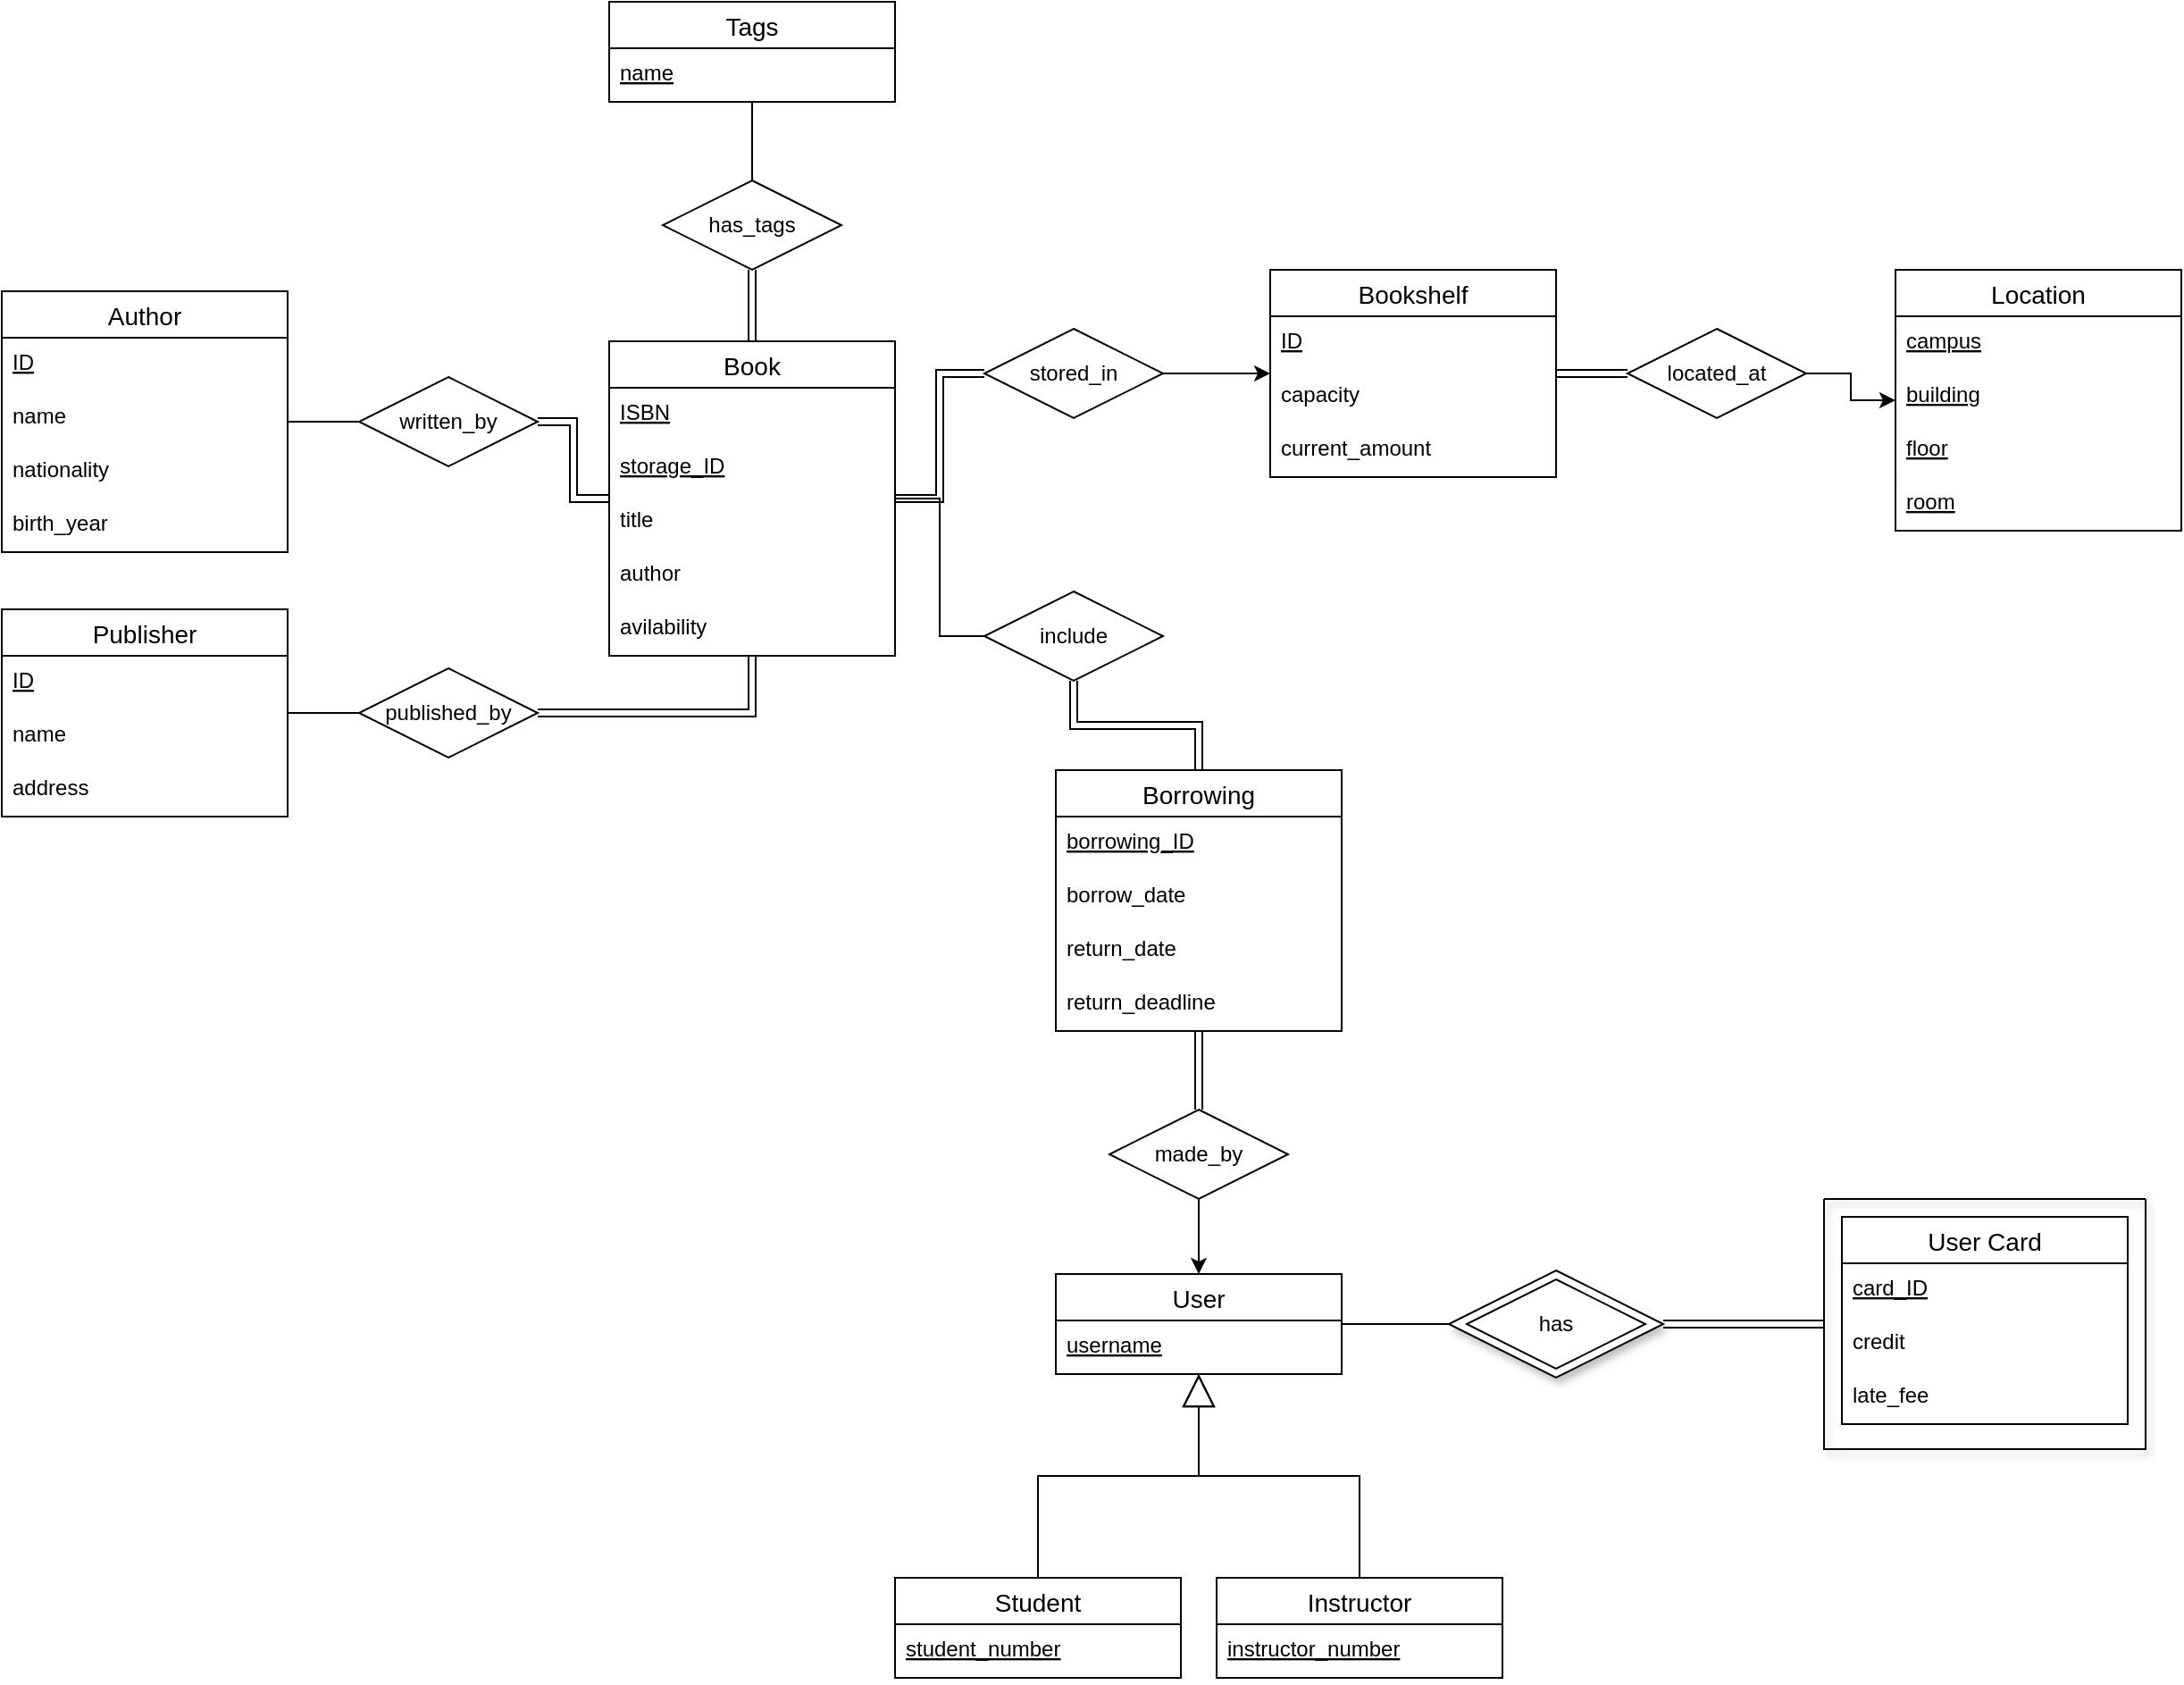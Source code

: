 <mxfile version="20.8.16" type="device"><diagram id="R2lEEEUBdFMjLlhIrx00" name="Page-1"><mxGraphModel dx="1987" dy="1742" grid="1" gridSize="10" guides="1" tooltips="1" connect="1" arrows="1" fold="1" page="1" pageScale="1" pageWidth="850" pageHeight="1100" math="0" shadow="0" extFonts="Permanent Marker^https://fonts.googleapis.com/css?family=Permanent+Marker"><root><mxCell id="0"/><mxCell id="1" parent="0"/><mxCell id="M0YwCfA4mjr5i9VfoFUj-106" value="" style="rhombus;whiteSpace=wrap;html=1;shadow=1;" parent="1" vertex="1"><mxGeometry x="550" y="610" width="120" height="60" as="geometry"/></mxCell><mxCell id="M0YwCfA4mjr5i9VfoFUj-1" value="Book" style="swimlane;fontStyle=0;childLayout=stackLayout;horizontal=1;startSize=26;horizontalStack=0;resizeParent=1;resizeParentMax=0;resizeLast=0;collapsible=1;marginBottom=0;align=center;fontSize=14;" parent="1" vertex="1"><mxGeometry x="80" y="90" width="160" height="176" as="geometry"/></mxCell><mxCell id="M0YwCfA4mjr5i9VfoFUj-2" value="ISBN" style="text;strokeColor=none;fillColor=none;spacingLeft=4;spacingRight=4;overflow=hidden;rotatable=0;points=[[0,0.5],[1,0.5]];portConstraint=eastwest;fontSize=12;fontStyle=4" parent="M0YwCfA4mjr5i9VfoFUj-1" vertex="1"><mxGeometry y="26" width="160" height="30" as="geometry"/></mxCell><mxCell id="M0YwCfA4mjr5i9VfoFUj-40" value="storage_ID" style="text;strokeColor=none;fillColor=none;spacingLeft=4;spacingRight=4;overflow=hidden;rotatable=0;points=[[0,0.5],[1,0.5]];portConstraint=eastwest;fontSize=12;fontStyle=4" parent="M0YwCfA4mjr5i9VfoFUj-1" vertex="1"><mxGeometry y="56" width="160" height="30" as="geometry"/></mxCell><mxCell id="M0YwCfA4mjr5i9VfoFUj-3" value="title" style="text;strokeColor=none;fillColor=none;spacingLeft=4;spacingRight=4;overflow=hidden;rotatable=0;points=[[0,0.5],[1,0.5]];portConstraint=eastwest;fontSize=12;" parent="M0YwCfA4mjr5i9VfoFUj-1" vertex="1"><mxGeometry y="86" width="160" height="30" as="geometry"/></mxCell><mxCell id="M0YwCfA4mjr5i9VfoFUj-4" value="author" style="text;strokeColor=none;fillColor=none;spacingLeft=4;spacingRight=4;overflow=hidden;rotatable=0;points=[[0,0.5],[1,0.5]];portConstraint=eastwest;fontSize=12;" parent="M0YwCfA4mjr5i9VfoFUj-1" vertex="1"><mxGeometry y="116" width="160" height="30" as="geometry"/></mxCell><mxCell id="M0YwCfA4mjr5i9VfoFUj-43" value="avilability" style="text;strokeColor=none;fillColor=none;spacingLeft=4;spacingRight=4;overflow=hidden;rotatable=0;points=[[0,0.5],[1,0.5]];portConstraint=eastwest;fontSize=12;" parent="M0YwCfA4mjr5i9VfoFUj-1" vertex="1"><mxGeometry y="146" width="160" height="30" as="geometry"/></mxCell><mxCell id="M0YwCfA4mjr5i9VfoFUj-5" value="Bookshelf" style="swimlane;fontStyle=0;childLayout=stackLayout;horizontal=1;startSize=26;horizontalStack=0;resizeParent=1;resizeParentMax=0;resizeLast=0;collapsible=1;marginBottom=0;align=center;fontSize=14;" parent="1" vertex="1"><mxGeometry x="450" y="50" width="160" height="116" as="geometry"/></mxCell><mxCell id="M0YwCfA4mjr5i9VfoFUj-6" value="ID" style="text;strokeColor=none;fillColor=none;spacingLeft=4;spacingRight=4;overflow=hidden;rotatable=0;points=[[0,0.5],[1,0.5]];portConstraint=eastwest;fontSize=12;fontStyle=4" parent="M0YwCfA4mjr5i9VfoFUj-5" vertex="1"><mxGeometry y="26" width="160" height="30" as="geometry"/></mxCell><mxCell id="M0YwCfA4mjr5i9VfoFUj-8" value="capacity" style="text;strokeColor=none;fillColor=none;spacingLeft=4;spacingRight=4;overflow=hidden;rotatable=0;points=[[0,0.5],[1,0.5]];portConstraint=eastwest;fontSize=12;" parent="M0YwCfA4mjr5i9VfoFUj-5" vertex="1"><mxGeometry y="56" width="160" height="30" as="geometry"/></mxCell><mxCell id="RutCKX_S9ad8p6_v9QBn-16" value="current_amount" style="text;strokeColor=none;fillColor=none;spacingLeft=4;spacingRight=4;overflow=hidden;rotatable=0;points=[[0,0.5],[1,0.5]];portConstraint=eastwest;fontSize=12;" vertex="1" parent="M0YwCfA4mjr5i9VfoFUj-5"><mxGeometry y="86" width="160" height="30" as="geometry"/></mxCell><mxCell id="M0YwCfA4mjr5i9VfoFUj-9" value="Location" style="swimlane;fontStyle=0;childLayout=stackLayout;horizontal=1;startSize=26;horizontalStack=0;resizeParent=1;resizeParentMax=0;resizeLast=0;collapsible=1;marginBottom=0;align=center;fontSize=14;" parent="1" vertex="1"><mxGeometry x="800" y="50" width="160" height="146" as="geometry"/></mxCell><mxCell id="M0YwCfA4mjr5i9VfoFUj-10" value="campus" style="text;strokeColor=none;fillColor=none;spacingLeft=4;spacingRight=4;overflow=hidden;rotatable=0;points=[[0,0.5],[1,0.5]];portConstraint=eastwest;fontSize=12;fontStyle=4" parent="M0YwCfA4mjr5i9VfoFUj-9" vertex="1"><mxGeometry y="26" width="160" height="30" as="geometry"/></mxCell><mxCell id="M0YwCfA4mjr5i9VfoFUj-11" value="building" style="text;strokeColor=none;fillColor=none;spacingLeft=4;spacingRight=4;overflow=hidden;rotatable=0;points=[[0,0.5],[1,0.5]];portConstraint=eastwest;fontSize=12;fontStyle=4" parent="M0YwCfA4mjr5i9VfoFUj-9" vertex="1"><mxGeometry y="56" width="160" height="30" as="geometry"/></mxCell><mxCell id="M0YwCfA4mjr5i9VfoFUj-12" value="floor" style="text;strokeColor=none;fillColor=none;spacingLeft=4;spacingRight=4;overflow=hidden;rotatable=0;points=[[0,0.5],[1,0.5]];portConstraint=eastwest;fontSize=12;fontStyle=4" parent="M0YwCfA4mjr5i9VfoFUj-9" vertex="1"><mxGeometry y="86" width="160" height="30" as="geometry"/></mxCell><mxCell id="RutCKX_S9ad8p6_v9QBn-11" value="room" style="text;strokeColor=none;fillColor=none;spacingLeft=4;spacingRight=4;overflow=hidden;rotatable=0;points=[[0,0.5],[1,0.5]];portConstraint=eastwest;fontSize=12;fontStyle=4" vertex="1" parent="M0YwCfA4mjr5i9VfoFUj-9"><mxGeometry y="116" width="160" height="30" as="geometry"/></mxCell><mxCell id="M0YwCfA4mjr5i9VfoFUj-31" style="edgeStyle=orthogonalEdgeStyle;shape=link;rounded=0;orthogonalLoop=1;jettySize=auto;html=1;exitX=0;exitY=0.5;exitDx=0;exitDy=0;" parent="1" source="M0YwCfA4mjr5i9VfoFUj-13" target="M0YwCfA4mjr5i9VfoFUj-1" edge="1"><mxGeometry relative="1" as="geometry"/></mxCell><mxCell id="M0YwCfA4mjr5i9VfoFUj-72" style="edgeStyle=orthogonalEdgeStyle;rounded=0;orthogonalLoop=1;jettySize=auto;html=1;exitX=1;exitY=0.5;exitDx=0;exitDy=0;" parent="1" source="M0YwCfA4mjr5i9VfoFUj-13" target="M0YwCfA4mjr5i9VfoFUj-5" edge="1"><mxGeometry relative="1" as="geometry"/></mxCell><mxCell id="M0YwCfA4mjr5i9VfoFUj-13" value="stored_in" style="rhombus;whiteSpace=wrap;html=1;" parent="1" vertex="1"><mxGeometry x="290" y="83" width="100" height="50" as="geometry"/></mxCell><mxCell id="M0YwCfA4mjr5i9VfoFUj-33" style="edgeStyle=orthogonalEdgeStyle;rounded=0;orthogonalLoop=1;jettySize=auto;html=1;exitX=0;exitY=0.5;exitDx=0;exitDy=0;shape=link;" parent="1" source="M0YwCfA4mjr5i9VfoFUj-14" target="M0YwCfA4mjr5i9VfoFUj-5" edge="1"><mxGeometry relative="1" as="geometry"/></mxCell><mxCell id="M0YwCfA4mjr5i9VfoFUj-73" style="edgeStyle=orthogonalEdgeStyle;rounded=0;orthogonalLoop=1;jettySize=auto;html=1;exitX=1;exitY=0.5;exitDx=0;exitDy=0;" parent="1" source="M0YwCfA4mjr5i9VfoFUj-14" target="M0YwCfA4mjr5i9VfoFUj-9" edge="1"><mxGeometry relative="1" as="geometry"/></mxCell><mxCell id="M0YwCfA4mjr5i9VfoFUj-14" value="located_at" style="rhombus;whiteSpace=wrap;html=1;" parent="1" vertex="1"><mxGeometry x="650" y="83" width="100" height="50" as="geometry"/></mxCell><mxCell id="M0YwCfA4mjr5i9VfoFUj-15" value="Author" style="swimlane;fontStyle=0;childLayout=stackLayout;horizontal=1;startSize=26;horizontalStack=0;resizeParent=1;resizeParentMax=0;resizeLast=0;collapsible=1;marginBottom=0;align=center;fontSize=14;" parent="1" vertex="1"><mxGeometry x="-260" y="62" width="160" height="146" as="geometry"/></mxCell><mxCell id="M0YwCfA4mjr5i9VfoFUj-16" value="ID" style="text;strokeColor=none;fillColor=none;spacingLeft=4;spacingRight=4;overflow=hidden;rotatable=0;points=[[0,0.5],[1,0.5]];portConstraint=eastwest;fontSize=12;fontStyle=4" parent="M0YwCfA4mjr5i9VfoFUj-15" vertex="1"><mxGeometry y="26" width="160" height="30" as="geometry"/></mxCell><mxCell id="M0YwCfA4mjr5i9VfoFUj-17" value="name" style="text;strokeColor=none;fillColor=none;spacingLeft=4;spacingRight=4;overflow=hidden;rotatable=0;points=[[0,0.5],[1,0.5]];portConstraint=eastwest;fontSize=12;" parent="M0YwCfA4mjr5i9VfoFUj-15" vertex="1"><mxGeometry y="56" width="160" height="30" as="geometry"/></mxCell><mxCell id="M0YwCfA4mjr5i9VfoFUj-18" value="nationality" style="text;strokeColor=none;fillColor=none;spacingLeft=4;spacingRight=4;overflow=hidden;rotatable=0;points=[[0,0.5],[1,0.5]];portConstraint=eastwest;fontSize=12;" parent="M0YwCfA4mjr5i9VfoFUj-15" vertex="1"><mxGeometry y="86" width="160" height="30" as="geometry"/></mxCell><mxCell id="M0YwCfA4mjr5i9VfoFUj-23" value="birth_year" style="text;strokeColor=none;fillColor=none;spacingLeft=4;spacingRight=4;overflow=hidden;rotatable=0;points=[[0,0.5],[1,0.5]];portConstraint=eastwest;fontSize=12;" parent="M0YwCfA4mjr5i9VfoFUj-15" vertex="1"><mxGeometry y="116" width="160" height="30" as="geometry"/></mxCell><mxCell id="M0YwCfA4mjr5i9VfoFUj-19" value="Publisher" style="swimlane;fontStyle=0;childLayout=stackLayout;horizontal=1;startSize=26;horizontalStack=0;resizeParent=1;resizeParentMax=0;resizeLast=0;collapsible=1;marginBottom=0;align=center;fontSize=14;" parent="1" vertex="1"><mxGeometry x="-260" y="240" width="160" height="116" as="geometry"/></mxCell><mxCell id="M0YwCfA4mjr5i9VfoFUj-20" value="ID" style="text;strokeColor=none;fillColor=none;spacingLeft=4;spacingRight=4;overflow=hidden;rotatable=0;points=[[0,0.5],[1,0.5]];portConstraint=eastwest;fontSize=12;fontStyle=4" parent="M0YwCfA4mjr5i9VfoFUj-19" vertex="1"><mxGeometry y="26" width="160" height="30" as="geometry"/></mxCell><mxCell id="M0YwCfA4mjr5i9VfoFUj-21" value="name" style="text;strokeColor=none;fillColor=none;spacingLeft=4;spacingRight=4;overflow=hidden;rotatable=0;points=[[0,0.5],[1,0.5]];portConstraint=eastwest;fontSize=12;" parent="M0YwCfA4mjr5i9VfoFUj-19" vertex="1"><mxGeometry y="56" width="160" height="30" as="geometry"/></mxCell><mxCell id="M0YwCfA4mjr5i9VfoFUj-22" value="address" style="text;strokeColor=none;fillColor=none;spacingLeft=4;spacingRight=4;overflow=hidden;rotatable=0;points=[[0,0.5],[1,0.5]];portConstraint=eastwest;fontSize=12;" parent="M0YwCfA4mjr5i9VfoFUj-19" vertex="1"><mxGeometry y="86" width="160" height="30" as="geometry"/></mxCell><mxCell id="M0YwCfA4mjr5i9VfoFUj-26" style="edgeStyle=orthogonalEdgeStyle;rounded=0;orthogonalLoop=1;jettySize=auto;html=1;exitX=1;exitY=0.5;exitDx=0;exitDy=0;shape=link;" parent="1" source="M0YwCfA4mjr5i9VfoFUj-24" target="M0YwCfA4mjr5i9VfoFUj-1" edge="1"><mxGeometry relative="1" as="geometry"/></mxCell><mxCell id="M0YwCfA4mjr5i9VfoFUj-24" value="written_by" style="rhombus;whiteSpace=wrap;html=1;" parent="1" vertex="1"><mxGeometry x="-60" y="110" width="100" height="50" as="geometry"/></mxCell><mxCell id="M0YwCfA4mjr5i9VfoFUj-28" style="edgeStyle=orthogonalEdgeStyle;rounded=0;orthogonalLoop=1;jettySize=auto;html=1;exitX=1;exitY=0.5;exitDx=0;exitDy=0;shape=link;" parent="1" source="M0YwCfA4mjr5i9VfoFUj-25" target="M0YwCfA4mjr5i9VfoFUj-1" edge="1"><mxGeometry relative="1" as="geometry"/></mxCell><mxCell id="M0YwCfA4mjr5i9VfoFUj-25" value="published_by" style="rhombus;whiteSpace=wrap;html=1;" parent="1" vertex="1"><mxGeometry x="-60" y="273" width="100" height="50" as="geometry"/></mxCell><mxCell id="M0YwCfA4mjr5i9VfoFUj-44" value="Student" style="swimlane;fontStyle=0;childLayout=stackLayout;horizontal=1;startSize=26;horizontalStack=0;resizeParent=1;resizeParentMax=0;resizeLast=0;collapsible=1;marginBottom=0;align=center;fontSize=14;" parent="1" vertex="1"><mxGeometry x="240" y="782" width="160" height="56" as="geometry"/></mxCell><mxCell id="M0YwCfA4mjr5i9VfoFUj-45" value="student_number" style="text;strokeColor=none;fillColor=none;spacingLeft=4;spacingRight=4;overflow=hidden;rotatable=0;points=[[0,0.5],[1,0.5]];portConstraint=eastwest;fontSize=12;fontStyle=4" parent="M0YwCfA4mjr5i9VfoFUj-44" vertex="1"><mxGeometry y="26" width="160" height="30" as="geometry"/></mxCell><mxCell id="M0YwCfA4mjr5i9VfoFUj-52" value="User" style="swimlane;fontStyle=0;childLayout=stackLayout;horizontal=1;startSize=26;horizontalStack=0;resizeParent=1;resizeParentMax=0;resizeLast=0;collapsible=1;marginBottom=0;align=center;fontSize=14;" parent="1" vertex="1"><mxGeometry x="330" y="612" width="160" height="56" as="geometry"/></mxCell><mxCell id="M0YwCfA4mjr5i9VfoFUj-53" value="username" style="text;strokeColor=none;fillColor=none;spacingLeft=4;spacingRight=4;overflow=hidden;rotatable=0;points=[[0,0.5],[1,0.5]];portConstraint=eastwest;fontSize=12;fontStyle=4" parent="M0YwCfA4mjr5i9VfoFUj-52" vertex="1"><mxGeometry y="26" width="160" height="30" as="geometry"/></mxCell><mxCell id="M0YwCfA4mjr5i9VfoFUj-56" value="Instructor" style="swimlane;fontStyle=0;childLayout=stackLayout;horizontal=1;startSize=26;horizontalStack=0;resizeParent=1;resizeParentMax=0;resizeLast=0;collapsible=1;marginBottom=0;align=center;fontSize=14;" parent="1" vertex="1"><mxGeometry x="420" y="782" width="160" height="56" as="geometry"/></mxCell><mxCell id="M0YwCfA4mjr5i9VfoFUj-57" value="instructor_number" style="text;strokeColor=none;fillColor=none;spacingLeft=4;spacingRight=4;overflow=hidden;rotatable=0;points=[[0,0.5],[1,0.5]];portConstraint=eastwest;fontSize=12;fontStyle=4" parent="M0YwCfA4mjr5i9VfoFUj-56" vertex="1"><mxGeometry y="26" width="160" height="30" as="geometry"/></mxCell><mxCell id="M0YwCfA4mjr5i9VfoFUj-63" value="" style="endArrow=none;html=1;rounded=0;" parent="1" source="M0YwCfA4mjr5i9VfoFUj-15" target="M0YwCfA4mjr5i9VfoFUj-24" edge="1"><mxGeometry width="50" height="50" relative="1" as="geometry"><mxPoint x="-80" y="270" as="sourcePoint"/><mxPoint x="-30" y="220" as="targetPoint"/></mxGeometry></mxCell><mxCell id="M0YwCfA4mjr5i9VfoFUj-64" value="" style="endArrow=none;html=1;rounded=0;" parent="1" source="M0YwCfA4mjr5i9VfoFUj-19" target="M0YwCfA4mjr5i9VfoFUj-25" edge="1"><mxGeometry width="50" height="50" relative="1" as="geometry"><mxPoint x="-80" y="200" as="sourcePoint"/><mxPoint x="-30" y="150" as="targetPoint"/></mxGeometry></mxCell><mxCell id="M0YwCfA4mjr5i9VfoFUj-76" value="" style="endArrow=block;endSize=16;endFill=0;html=1;rounded=0;edgeStyle=orthogonalEdgeStyle;" parent="1" source="M0YwCfA4mjr5i9VfoFUj-44" target="M0YwCfA4mjr5i9VfoFUj-52" edge="1"><mxGeometry width="160" relative="1" as="geometry"><mxPoint x="145" y="712" as="sourcePoint"/><mxPoint x="305" y="712" as="targetPoint"/></mxGeometry></mxCell><mxCell id="M0YwCfA4mjr5i9VfoFUj-77" value="" style="endArrow=block;endSize=16;endFill=0;html=1;rounded=0;edgeStyle=orthogonalEdgeStyle;" parent="1" source="M0YwCfA4mjr5i9VfoFUj-56" target="M0YwCfA4mjr5i9VfoFUj-52" edge="1"><mxGeometry width="160" relative="1" as="geometry"><mxPoint x="335" y="792" as="sourcePoint"/><mxPoint x="435" y="708" as="targetPoint"/></mxGeometry></mxCell><mxCell id="M0YwCfA4mjr5i9VfoFUj-84" value="Borrowing" style="swimlane;fontStyle=0;childLayout=stackLayout;horizontal=1;startSize=26;horizontalStack=0;resizeParent=1;resizeParentMax=0;resizeLast=0;collapsible=1;marginBottom=0;align=center;fontSize=14;" parent="1" vertex="1"><mxGeometry x="330" y="330" width="160" height="146" as="geometry"/></mxCell><mxCell id="M0YwCfA4mjr5i9VfoFUj-85" value="borrowing_ID" style="text;strokeColor=none;fillColor=none;spacingLeft=4;spacingRight=4;overflow=hidden;rotatable=0;points=[[0,0.5],[1,0.5]];portConstraint=eastwest;fontSize=12;fontStyle=4" parent="M0YwCfA4mjr5i9VfoFUj-84" vertex="1"><mxGeometry y="26" width="160" height="30" as="geometry"/></mxCell><mxCell id="M0YwCfA4mjr5i9VfoFUj-86" value="borrow_date" style="text;strokeColor=none;fillColor=none;spacingLeft=4;spacingRight=4;overflow=hidden;rotatable=0;points=[[0,0.5],[1,0.5]];portConstraint=eastwest;fontSize=12;" parent="M0YwCfA4mjr5i9VfoFUj-84" vertex="1"><mxGeometry y="56" width="160" height="30" as="geometry"/></mxCell><mxCell id="M0YwCfA4mjr5i9VfoFUj-108" value="return_date" style="text;strokeColor=none;fillColor=none;spacingLeft=4;spacingRight=4;overflow=hidden;rotatable=0;points=[[0,0.5],[1,0.5]];portConstraint=eastwest;fontSize=12;" parent="M0YwCfA4mjr5i9VfoFUj-84" vertex="1"><mxGeometry y="86" width="160" height="30" as="geometry"/></mxCell><mxCell id="M0YwCfA4mjr5i9VfoFUj-109" value="return_deadline" style="text;strokeColor=none;fillColor=none;spacingLeft=4;spacingRight=4;overflow=hidden;rotatable=0;points=[[0,0.5],[1,0.5]];portConstraint=eastwest;fontSize=12;" parent="M0YwCfA4mjr5i9VfoFUj-84" vertex="1"><mxGeometry y="116" width="160" height="30" as="geometry"/></mxCell><mxCell id="M0YwCfA4mjr5i9VfoFUj-88" style="edgeStyle=orthogonalEdgeStyle;rounded=0;orthogonalLoop=1;jettySize=auto;html=1;shape=link;" parent="1" source="M0YwCfA4mjr5i9VfoFUj-87" target="M0YwCfA4mjr5i9VfoFUj-84" edge="1"><mxGeometry relative="1" as="geometry"/></mxCell><mxCell id="M0YwCfA4mjr5i9VfoFUj-89" style="edgeStyle=orthogonalEdgeStyle;rounded=0;orthogonalLoop=1;jettySize=auto;html=1;exitX=0.5;exitY=1;exitDx=0;exitDy=0;" parent="1" source="M0YwCfA4mjr5i9VfoFUj-87" target="M0YwCfA4mjr5i9VfoFUj-52" edge="1"><mxGeometry relative="1" as="geometry"><mxPoint x="410" y="622" as="sourcePoint"/></mxGeometry></mxCell><mxCell id="M0YwCfA4mjr5i9VfoFUj-87" value="made_by" style="rhombus;whiteSpace=wrap;html=1;" parent="1" vertex="1"><mxGeometry x="360" y="520" width="100" height="50" as="geometry"/></mxCell><mxCell id="M0YwCfA4mjr5i9VfoFUj-91" style="edgeStyle=orthogonalEdgeStyle;shape=link;rounded=0;orthogonalLoop=1;jettySize=auto;html=1;exitX=0.5;exitY=1;exitDx=0;exitDy=0;" parent="1" source="M0YwCfA4mjr5i9VfoFUj-90" target="M0YwCfA4mjr5i9VfoFUj-84" edge="1"><mxGeometry relative="1" as="geometry"/></mxCell><mxCell id="M0YwCfA4mjr5i9VfoFUj-90" value="include" style="rhombus;whiteSpace=wrap;html=1;" parent="1" vertex="1"><mxGeometry x="290" y="230" width="100" height="50" as="geometry"/></mxCell><mxCell id="M0YwCfA4mjr5i9VfoFUj-94" value="" style="endArrow=none;html=1;rounded=0;entryX=0;entryY=0.5;entryDx=0;entryDy=0;edgeStyle=orthogonalEdgeStyle;" parent="1" source="M0YwCfA4mjr5i9VfoFUj-1" target="M0YwCfA4mjr5i9VfoFUj-90" edge="1"><mxGeometry width="50" height="50" relative="1" as="geometry"><mxPoint x="140" y="480" as="sourcePoint"/><mxPoint x="190" y="430" as="targetPoint"/></mxGeometry></mxCell><mxCell id="M0YwCfA4mjr5i9VfoFUj-101" style="edgeStyle=orthogonalEdgeStyle;rounded=0;orthogonalLoop=1;jettySize=auto;html=1;shape=link;" parent="1" source="M0YwCfA4mjr5i9VfoFUj-106" target="M0YwCfA4mjr5i9VfoFUj-104" edge="1"><mxGeometry relative="1" as="geometry"><mxPoint x="670" y="640" as="sourcePoint"/></mxGeometry></mxCell><mxCell id="M0YwCfA4mjr5i9VfoFUj-96" value="has" style="rhombus;whiteSpace=wrap;html=1;" parent="1" vertex="1"><mxGeometry x="560" y="615" width="100" height="50" as="geometry"/></mxCell><mxCell id="M0YwCfA4mjr5i9VfoFUj-97" value="User Card" style="swimlane;fontStyle=0;childLayout=stackLayout;horizontal=1;startSize=26;horizontalStack=0;resizeParent=1;resizeParentMax=0;resizeLast=0;collapsible=1;marginBottom=0;align=center;fontSize=14;" parent="1" vertex="1"><mxGeometry x="770" y="580" width="160" height="116" as="geometry"/></mxCell><mxCell id="M0YwCfA4mjr5i9VfoFUj-98" value="card_ID" style="text;strokeColor=none;fillColor=none;spacingLeft=4;spacingRight=4;overflow=hidden;rotatable=0;points=[[0,0.5],[1,0.5]];portConstraint=eastwest;fontSize=12;fontStyle=4" parent="M0YwCfA4mjr5i9VfoFUj-97" vertex="1"><mxGeometry y="26" width="160" height="30" as="geometry"/></mxCell><mxCell id="M0YwCfA4mjr5i9VfoFUj-99" value="credit" style="text;strokeColor=none;fillColor=none;spacingLeft=4;spacingRight=4;overflow=hidden;rotatable=0;points=[[0,0.5],[1,0.5]];portConstraint=eastwest;fontSize=12;" parent="M0YwCfA4mjr5i9VfoFUj-97" vertex="1"><mxGeometry y="56" width="160" height="30" as="geometry"/></mxCell><mxCell id="M0YwCfA4mjr5i9VfoFUj-100" value="late_fee" style="text;strokeColor=none;fillColor=none;spacingLeft=4;spacingRight=4;overflow=hidden;rotatable=0;points=[[0,0.5],[1,0.5]];portConstraint=eastwest;fontSize=12;" parent="M0YwCfA4mjr5i9VfoFUj-97" vertex="1"><mxGeometry y="86" width="160" height="30" as="geometry"/></mxCell><mxCell id="M0YwCfA4mjr5i9VfoFUj-103" value="" style="endArrow=none;html=1;rounded=0;edgeStyle=orthogonalEdgeStyle;entryX=0;entryY=0.5;entryDx=0;entryDy=0;" parent="1" source="M0YwCfA4mjr5i9VfoFUj-52" target="M0YwCfA4mjr5i9VfoFUj-106" edge="1"><mxGeometry width="50" height="50" relative="1" as="geometry"><mxPoint x="590" y="582" as="sourcePoint"/><mxPoint x="640" y="532" as="targetPoint"/></mxGeometry></mxCell><mxCell id="M0YwCfA4mjr5i9VfoFUj-104" value="" style="swimlane;startSize=0;shadow=1;" parent="1" vertex="1"><mxGeometry x="760" y="570" width="180" height="140" as="geometry"><mxRectangle x="710" y="550" width="50" height="40" as="alternateBounds"/></mxGeometry></mxCell><mxCell id="RutCKX_S9ad8p6_v9QBn-1" value="Tags" style="swimlane;fontStyle=0;childLayout=stackLayout;horizontal=1;startSize=26;horizontalStack=0;resizeParent=1;resizeParentMax=0;resizeLast=0;collapsible=1;marginBottom=0;align=center;fontSize=14;" vertex="1" parent="1"><mxGeometry x="80" y="-100" width="160" height="56" as="geometry"/></mxCell><mxCell id="RutCKX_S9ad8p6_v9QBn-2" value="name" style="text;strokeColor=none;fillColor=none;spacingLeft=4;spacingRight=4;overflow=hidden;rotatable=0;points=[[0,0.5],[1,0.5]];portConstraint=eastwest;fontSize=12;fontStyle=4" vertex="1" parent="RutCKX_S9ad8p6_v9QBn-1"><mxGeometry y="26" width="160" height="30" as="geometry"/></mxCell><mxCell id="RutCKX_S9ad8p6_v9QBn-7" value="has_tags" style="rhombus;whiteSpace=wrap;html=1;" vertex="1" parent="1"><mxGeometry x="110" width="100" height="50" as="geometry"/></mxCell><mxCell id="RutCKX_S9ad8p6_v9QBn-8" value="" style="endArrow=none;html=1;rounded=0;entryX=0.5;entryY=1;entryDx=0;entryDy=0;shape=link;" edge="1" parent="1" source="M0YwCfA4mjr5i9VfoFUj-1" target="RutCKX_S9ad8p6_v9QBn-7"><mxGeometry width="50" height="50" relative="1" as="geometry"><mxPoint x="-90" y="145" as="sourcePoint"/><mxPoint x="-50" y="145" as="targetPoint"/></mxGeometry></mxCell><mxCell id="RutCKX_S9ad8p6_v9QBn-9" value="" style="endArrow=none;html=1;rounded=0;exitX=0.5;exitY=0;exitDx=0;exitDy=0;" edge="1" parent="1" source="RutCKX_S9ad8p6_v9QBn-7" target="RutCKX_S9ad8p6_v9QBn-1"><mxGeometry width="50" height="50" relative="1" as="geometry"><mxPoint x="-80" y="165" as="sourcePoint"/><mxPoint x="-40" y="165" as="targetPoint"/></mxGeometry></mxCell></root></mxGraphModel></diagram></mxfile>